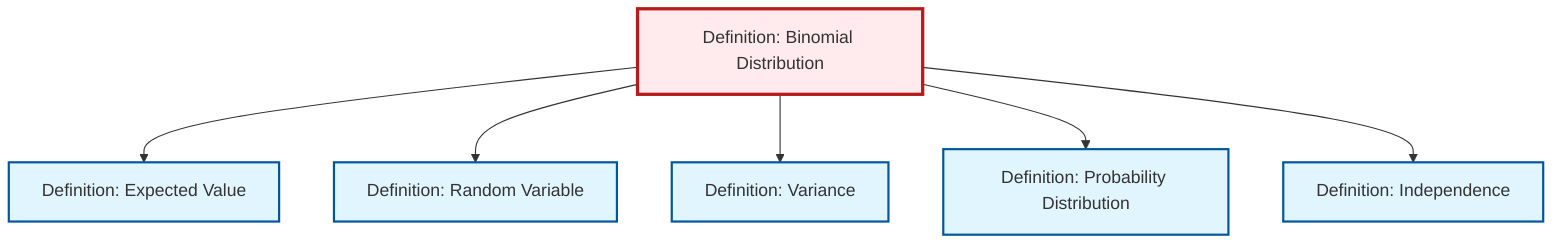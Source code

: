 graph TD
    classDef definition fill:#e1f5fe,stroke:#01579b,stroke-width:2px
    classDef theorem fill:#f3e5f5,stroke:#4a148c,stroke-width:2px
    classDef axiom fill:#fff3e0,stroke:#e65100,stroke-width:2px
    classDef example fill:#e8f5e9,stroke:#1b5e20,stroke-width:2px
    classDef current fill:#ffebee,stroke:#b71c1c,stroke-width:3px
    def-independence["Definition: Independence"]:::definition
    def-expectation["Definition: Expected Value"]:::definition
    def-random-variable["Definition: Random Variable"]:::definition
    def-binomial-distribution["Definition: Binomial Distribution"]:::definition
    def-variance["Definition: Variance"]:::definition
    def-probability-distribution["Definition: Probability Distribution"]:::definition
    def-binomial-distribution --> def-expectation
    def-binomial-distribution --> def-random-variable
    def-binomial-distribution --> def-variance
    def-binomial-distribution --> def-probability-distribution
    def-binomial-distribution --> def-independence
    class def-binomial-distribution current